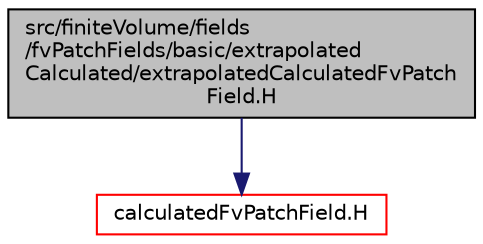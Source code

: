 digraph "src/finiteVolume/fields/fvPatchFields/basic/extrapolatedCalculated/extrapolatedCalculatedFvPatchField.H"
{
  bgcolor="transparent";
  edge [fontname="Helvetica",fontsize="10",labelfontname="Helvetica",labelfontsize="10"];
  node [fontname="Helvetica",fontsize="10",shape=record];
  Node1 [label="src/finiteVolume/fields\l/fvPatchFields/basic/extrapolated\lCalculated/extrapolatedCalculatedFvPatch\lField.H",height=0.2,width=0.4,color="black", fillcolor="grey75", style="filled" fontcolor="black"];
  Node1 -> Node2 [color="midnightblue",fontsize="10",style="solid",fontname="Helvetica"];
  Node2 [label="calculatedFvPatchField.H",height=0.2,width=0.4,color="red",URL="$calculatedFvPatchField_8H.html"];
}
